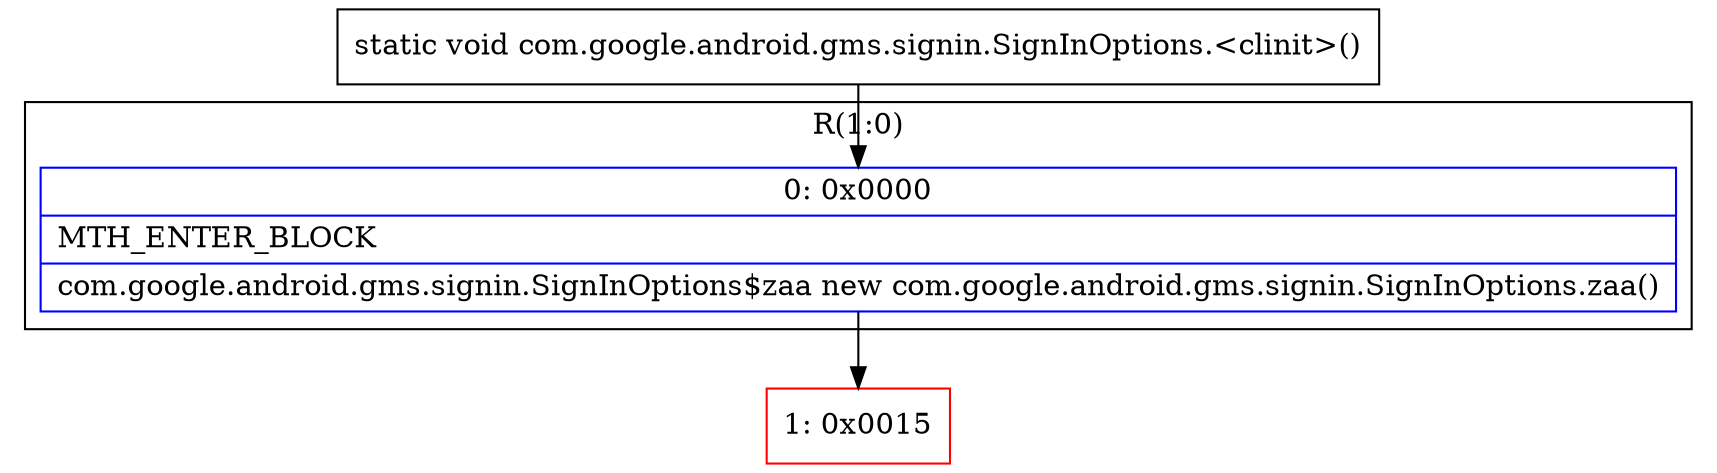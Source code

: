 digraph "CFG forcom.google.android.gms.signin.SignInOptions.\<clinit\>()V" {
subgraph cluster_Region_916707626 {
label = "R(1:0)";
node [shape=record,color=blue];
Node_0 [shape=record,label="{0\:\ 0x0000|MTH_ENTER_BLOCK\l|com.google.android.gms.signin.SignInOptions$zaa new com.google.android.gms.signin.SignInOptions.zaa()\l}"];
}
Node_1 [shape=record,color=red,label="{1\:\ 0x0015}"];
MethodNode[shape=record,label="{static void com.google.android.gms.signin.SignInOptions.\<clinit\>() }"];
MethodNode -> Node_0;
Node_0 -> Node_1;
}

